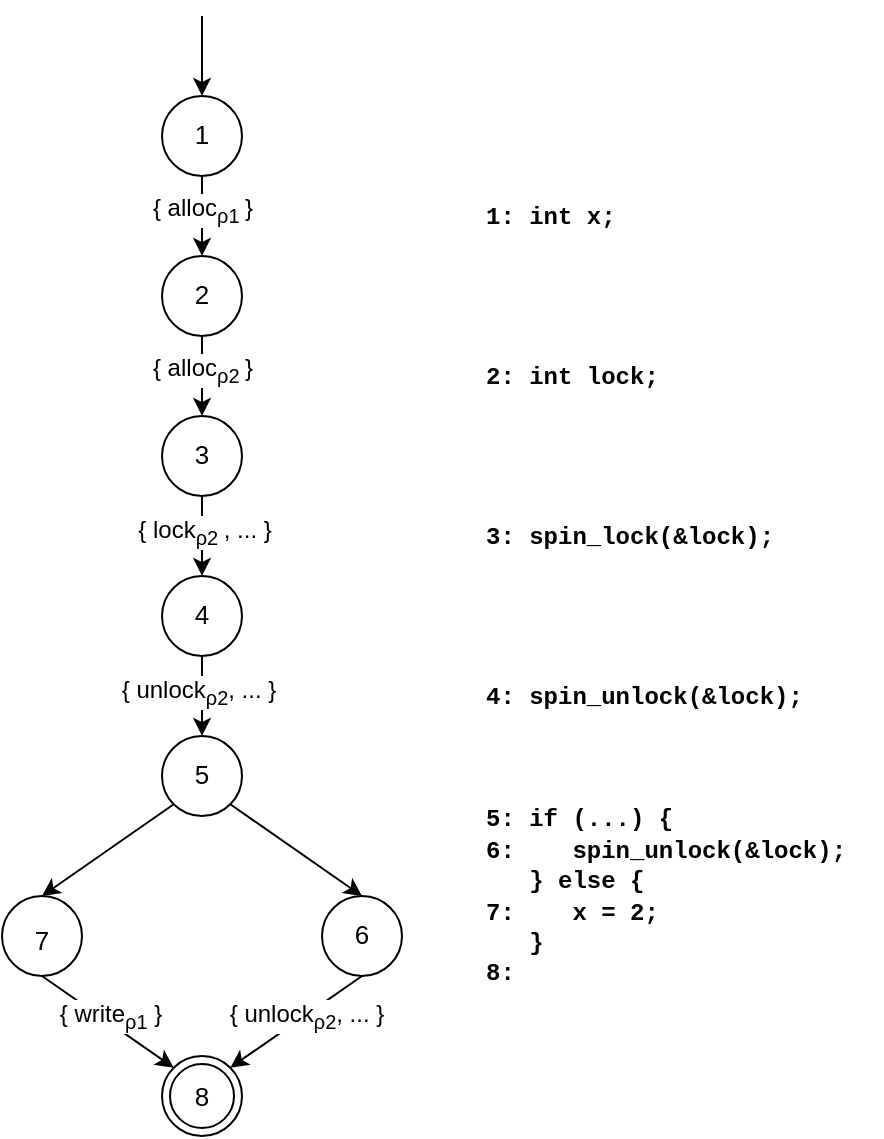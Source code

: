<mxfile version="13.0.3" type="device"><diagram id="bZE76Elo-nLqv256qLl0" name="Page-1"><mxGraphModel dx="946" dy="642" grid="1" gridSize="10" guides="1" tooltips="1" connect="1" arrows="1" fold="1" page="1" pageScale="1" pageWidth="827" pageHeight="1169" math="0" shadow="0"><root><mxCell id="0"/><mxCell id="1" parent="0"/><mxCell id="Pvk2FdC-aQeLnYgF8jgj-1" value="&lt;sup style=&quot;font-size: 13px;&quot;&gt;3&lt;/sup&gt;" style="ellipse;whiteSpace=wrap;html=1;aspect=fixed;fontStyle=0;fontSize=13;verticalAlign=middle;spacingTop=4;spacing=0;" parent="1" vertex="1"><mxGeometry x="120" y="240" width="40" height="40" as="geometry"/></mxCell><mxCell id="Pvk2FdC-aQeLnYgF8jgj-2" value="" style="endArrow=classic;html=1;entryX=0.5;entryY=0;entryDx=0;entryDy=0;exitX=0.5;exitY=1;exitDx=0;exitDy=0;" parent="1" source="Fw071Od9tRU07s66t_8l-8" target="Pvk2FdC-aQeLnYgF8jgj-1" edge="1"><mxGeometry width="50" height="50" relative="1" as="geometry"><mxPoint x="140" y="210" as="sourcePoint"/><mxPoint x="170" y="350" as="targetPoint"/></mxGeometry></mxCell><mxCell id="Fw071Od9tRU07s66t_8l-11" value="{ alloc&lt;sub&gt;ρ2 &lt;/sub&gt;}" style="text;html=1;align=center;verticalAlign=middle;resizable=0;points=[];labelBackgroundColor=#ffffff;" parent="Pvk2FdC-aQeLnYgF8jgj-2" vertex="1" connectable="0"><mxGeometry x="-0.4" y="1" relative="1" as="geometry"><mxPoint x="-1" y="5" as="offset"/></mxGeometry></mxCell><mxCell id="Pvk2FdC-aQeLnYgF8jgj-3" value="" style="endArrow=classic;html=1;exitX=0.5;exitY=1;exitDx=0;exitDy=0;entryX=0.5;entryY=0;entryDx=0;entryDy=0;" parent="1" source="Pvk2FdC-aQeLnYgF8jgj-1" target="Pvk2FdC-aQeLnYgF8jgj-5" edge="1"><mxGeometry width="50" height="50" relative="1" as="geometry"><mxPoint x="120" y="400" as="sourcePoint"/><mxPoint x="160" y="370" as="targetPoint"/></mxGeometry></mxCell><mxCell id="Fw071Od9tRU07s66t_8l-15" value="{ lock&lt;sub&gt;ρ2 &lt;/sub&gt;, ... }" style="text;html=1;align=center;verticalAlign=middle;resizable=0;points=[];labelBackgroundColor=#ffffff;" parent="Pvk2FdC-aQeLnYgF8jgj-3" vertex="1" connectable="0"><mxGeometry x="-0.2" y="1" relative="1" as="geometry"><mxPoint y="2" as="offset"/></mxGeometry></mxCell><mxCell id="Pvk2FdC-aQeLnYgF8jgj-10" style="edgeStyle=orthogonalEdgeStyle;rounded=0;orthogonalLoop=1;jettySize=auto;html=1;exitX=0.5;exitY=1;exitDx=0;exitDy=0;entryX=0.5;entryY=0;entryDx=0;entryDy=0;" parent="1" source="Pvk2FdC-aQeLnYgF8jgj-5" target="Pvk2FdC-aQeLnYgF8jgj-9" edge="1"><mxGeometry relative="1" as="geometry"/></mxCell><mxCell id="Pvk2FdC-aQeLnYgF8jgj-11" value="{ unlock&lt;sub&gt;ρ2&lt;/sub&gt;, ... }" style="text;html=1;align=center;verticalAlign=middle;resizable=0;points=[];labelBackgroundColor=#ffffff;" parent="Pvk2FdC-aQeLnYgF8jgj-10" vertex="1" connectable="0"><mxGeometry x="-0.25" y="-2" relative="1" as="geometry"><mxPoint y="3" as="offset"/></mxGeometry></mxCell><mxCell id="Pvk2FdC-aQeLnYgF8jgj-5" value="&lt;sup style=&quot;font-size: 13px&quot;&gt;4&lt;/sup&gt;" style="ellipse;whiteSpace=wrap;html=1;aspect=fixed;fontStyle=0;fontSize=13;verticalAlign=middle;spacingTop=4;spacing=0;" parent="1" vertex="1"><mxGeometry x="120" y="320" width="40" height="40" as="geometry"/></mxCell><mxCell id="Pvk2FdC-aQeLnYgF8jgj-6" value="&lt;font face=&quot;Courier New&quot;&gt;2: int lock;&lt;/font&gt;" style="text;html=1;align=left;verticalAlign=middle;resizable=0;points=[];autosize=1;fontStyle=1" parent="1" vertex="1"><mxGeometry x="280" y="210" width="100" height="20" as="geometry"/></mxCell><mxCell id="Pvk2FdC-aQeLnYgF8jgj-7" value="&lt;font face=&quot;Courier New&quot;&gt;4: spin_unlock(&amp;amp;lock);&lt;/font&gt;" style="text;html=1;align=left;verticalAlign=middle;resizable=0;points=[];autosize=1;fontStyle=1" parent="1" vertex="1"><mxGeometry x="280" y="370" width="170" height="20" as="geometry"/></mxCell><mxCell id="Pvk2FdC-aQeLnYgF8jgj-15" style="rounded=0;orthogonalLoop=1;jettySize=auto;html=1;exitX=0;exitY=1;exitDx=0;exitDy=0;entryX=0.5;entryY=0;entryDx=0;entryDy=0;" parent="1" source="Pvk2FdC-aQeLnYgF8jgj-9" target="Pvk2FdC-aQeLnYgF8jgj-12" edge="1"><mxGeometry relative="1" as="geometry"/></mxCell><mxCell id="Pvk2FdC-aQeLnYgF8jgj-16" style="edgeStyle=none;rounded=0;orthogonalLoop=1;jettySize=auto;html=1;exitX=1;exitY=1;exitDx=0;exitDy=0;entryX=0.5;entryY=0;entryDx=0;entryDy=0;" parent="1" source="Pvk2FdC-aQeLnYgF8jgj-9" target="Pvk2FdC-aQeLnYgF8jgj-13" edge="1"><mxGeometry relative="1" as="geometry"/></mxCell><mxCell id="Pvk2FdC-aQeLnYgF8jgj-9" value="&lt;sup style=&quot;font-size: 13px&quot;&gt;5&lt;/sup&gt;" style="ellipse;whiteSpace=wrap;html=1;aspect=fixed;fontStyle=0;fontSize=13;verticalAlign=middle;spacingTop=4;spacing=0;" parent="1" vertex="1"><mxGeometry x="120" y="400" width="40" height="40" as="geometry"/></mxCell><mxCell id="Pvk2FdC-aQeLnYgF8jgj-20" style="edgeStyle=none;rounded=0;orthogonalLoop=1;jettySize=auto;html=1;exitX=0.5;exitY=1;exitDx=0;exitDy=0;entryX=0;entryY=0;entryDx=0;entryDy=0;" parent="1" source="Pvk2FdC-aQeLnYgF8jgj-12" target="LTpbhCO1g7uA7Zz5RVJC-1" edge="1"><mxGeometry relative="1" as="geometry"><mxPoint x="125.858" y="565.858" as="targetPoint"/></mxGeometry></mxCell><mxCell id="Fw071Od9tRU07s66t_8l-2" value="{ write&lt;sub&gt;ρ1&lt;/sub&gt; }" style="text;html=1;align=center;verticalAlign=middle;resizable=0;points=[];labelBackgroundColor=#ffffff;" parent="Pvk2FdC-aQeLnYgF8jgj-20" vertex="1" connectable="0"><mxGeometry x="-0.033" y="3" relative="1" as="geometry"><mxPoint as="offset"/></mxGeometry></mxCell><mxCell id="Pvk2FdC-aQeLnYgF8jgj-12" value="&lt;span style=&quot;font-size: 13px&quot;&gt;7&lt;/span&gt;" style="ellipse;whiteSpace=wrap;html=1;aspect=fixed;fontSize=13;fontStyle=0;verticalAlign=middle;spacingTop=4;spacing=0;" parent="1" vertex="1"><mxGeometry x="40" y="480" width="40" height="40" as="geometry"/></mxCell><mxCell id="Pvk2FdC-aQeLnYgF8jgj-19" style="edgeStyle=none;rounded=0;orthogonalLoop=1;jettySize=auto;html=1;exitX=0.5;exitY=1;exitDx=0;exitDy=0;entryX=1;entryY=0;entryDx=0;entryDy=0;" parent="1" source="Pvk2FdC-aQeLnYgF8jgj-13" target="LTpbhCO1g7uA7Zz5RVJC-1" edge="1"><mxGeometry relative="1" as="geometry"><mxPoint x="154.142" y="565.858" as="targetPoint"/></mxGeometry></mxCell><mxCell id="Fw071Od9tRU07s66t_8l-3" value="{ unlock&lt;sub&gt;ρ2&lt;/sub&gt;, ... }" style="text;html=1;align=center;verticalAlign=middle;resizable=0;points=[];labelBackgroundColor=#ffffff;" parent="Pvk2FdC-aQeLnYgF8jgj-19" vertex="1" connectable="0"><mxGeometry x="-0.149" relative="1" as="geometry"><mxPoint as="offset"/></mxGeometry></mxCell><mxCell id="Pvk2FdC-aQeLnYgF8jgj-13" value="&lt;sup style=&quot;font-size: 13px&quot;&gt;6&lt;/sup&gt;" style="ellipse;whiteSpace=wrap;html=1;aspect=fixed;fontStyle=0;fontSize=13;verticalAlign=middle;spacingTop=4;spacing=0;" parent="1" vertex="1"><mxGeometry x="200" y="480" width="40" height="40" as="geometry"/></mxCell><mxCell id="Pvk2FdC-aQeLnYgF8jgj-14" value="&lt;font face=&quot;Courier New&quot;&gt;5: if (...) { &lt;br&gt;6:&amp;nbsp; &amp;nbsp; spin_unlock(&amp;amp;lock);&lt;/font&gt;&lt;font face=&quot;Courier New&quot;&gt;&lt;br&gt;&amp;nbsp; &amp;nbsp;} else { &lt;br&gt;7:&amp;nbsp; &amp;nbsp; x = 2;&lt;/font&gt;&lt;font face=&quot;Courier New&quot;&gt;&lt;br&gt;&amp;nbsp; &amp;nbsp;}&lt;br&gt;8:&lt;br&gt;&lt;/font&gt;" style="text;html=1;align=left;verticalAlign=middle;resizable=0;points=[];autosize=1;fontStyle=1" parent="1" vertex="1"><mxGeometry x="280" y="430" width="200" height="100" as="geometry"/></mxCell><mxCell id="Fw071Od9tRU07s66t_8l-6" value="&lt;font face=&quot;Courier New&quot;&gt;3: spin_lock(&amp;amp;lock);&lt;/font&gt;" style="text;html=1;align=left;verticalAlign=middle;resizable=0;points=[];autosize=1;fontStyle=1" parent="1" vertex="1"><mxGeometry x="280" y="290" width="160" height="20" as="geometry"/></mxCell><mxCell id="Fw071Od9tRU07s66t_8l-7" value="&lt;font face=&quot;Courier New&quot;&gt;1: int x;&lt;/font&gt;" style="text;html=1;align=left;verticalAlign=middle;resizable=0;points=[];autosize=1;fontStyle=1" parent="1" vertex="1"><mxGeometry x="280" y="130" width="80" height="20" as="geometry"/></mxCell><mxCell id="Fw071Od9tRU07s66t_8l-8" value="&lt;sup style=&quot;font-size: 13px;&quot;&gt;2&lt;/sup&gt;" style="ellipse;whiteSpace=wrap;html=1;aspect=fixed;fontStyle=0;fontSize=13;verticalAlign=middle;spacingTop=4;spacing=0;" parent="1" vertex="1"><mxGeometry x="120" y="160" width="40" height="40" as="geometry"/></mxCell><mxCell id="Fw071Od9tRU07s66t_8l-10" value="" style="endArrow=classic;html=1;entryX=0.5;entryY=0;entryDx=0;entryDy=0;exitX=0.5;exitY=1;exitDx=0;exitDy=0;" parent="1" source="Fw071Od9tRU07s66t_8l-12" target="Fw071Od9tRU07s66t_8l-8" edge="1"><mxGeometry width="50" height="50" relative="1" as="geometry"><mxPoint x="140" y="120" as="sourcePoint"/><mxPoint x="150" y="260" as="targetPoint"/></mxGeometry></mxCell><mxCell id="Fw071Od9tRU07s66t_8l-14" value="{ alloc&lt;sub&gt;ρ1 &lt;/sub&gt;}" style="text;html=1;align=center;verticalAlign=middle;resizable=0;points=[];labelBackgroundColor=#ffffff;" parent="Fw071Od9tRU07s66t_8l-10" vertex="1" connectable="0"><mxGeometry x="-0.05" relative="1" as="geometry"><mxPoint y="-2" as="offset"/></mxGeometry></mxCell><mxCell id="Fw071Od9tRU07s66t_8l-12" value="&lt;sup style=&quot;font-size: 13px;&quot;&gt;1&lt;/sup&gt;" style="ellipse;whiteSpace=wrap;html=1;aspect=fixed;fontStyle=0;fontSize=13;verticalAlign=middle;spacingTop=4;spacing=0;" parent="1" vertex="1"><mxGeometry x="120" y="80" width="40" height="40" as="geometry"/></mxCell><mxCell id="Fw071Od9tRU07s66t_8l-13" value="" style="endArrow=classic;html=1;entryX=0.5;entryY=0;entryDx=0;entryDy=0;" parent="1" target="Fw071Od9tRU07s66t_8l-12" edge="1"><mxGeometry width="50" height="50" relative="1" as="geometry"><mxPoint x="140" y="40" as="sourcePoint"/><mxPoint x="160" y="270" as="targetPoint"/></mxGeometry></mxCell><mxCell id="LTpbhCO1g7uA7Zz5RVJC-1" value="8" style="ellipse;shape=doubleEllipse;whiteSpace=wrap;html=1;aspect=fixed;fontSize=13;" parent="1" vertex="1"><mxGeometry x="120" y="560" width="40" height="40" as="geometry"/></mxCell></root></mxGraphModel></diagram></mxfile>